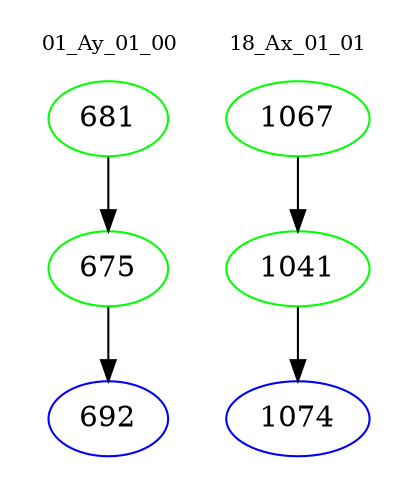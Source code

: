 digraph{
subgraph cluster_0 {
color = white
label = "01_Ay_01_00";
fontsize=10;
T0_681 [label="681", color="green"]
T0_681 -> T0_675 [color="black"]
T0_675 [label="675", color="green"]
T0_675 -> T0_692 [color="black"]
T0_692 [label="692", color="blue"]
}
subgraph cluster_1 {
color = white
label = "18_Ax_01_01";
fontsize=10;
T1_1067 [label="1067", color="green"]
T1_1067 -> T1_1041 [color="black"]
T1_1041 [label="1041", color="green"]
T1_1041 -> T1_1074 [color="black"]
T1_1074 [label="1074", color="blue"]
}
}
